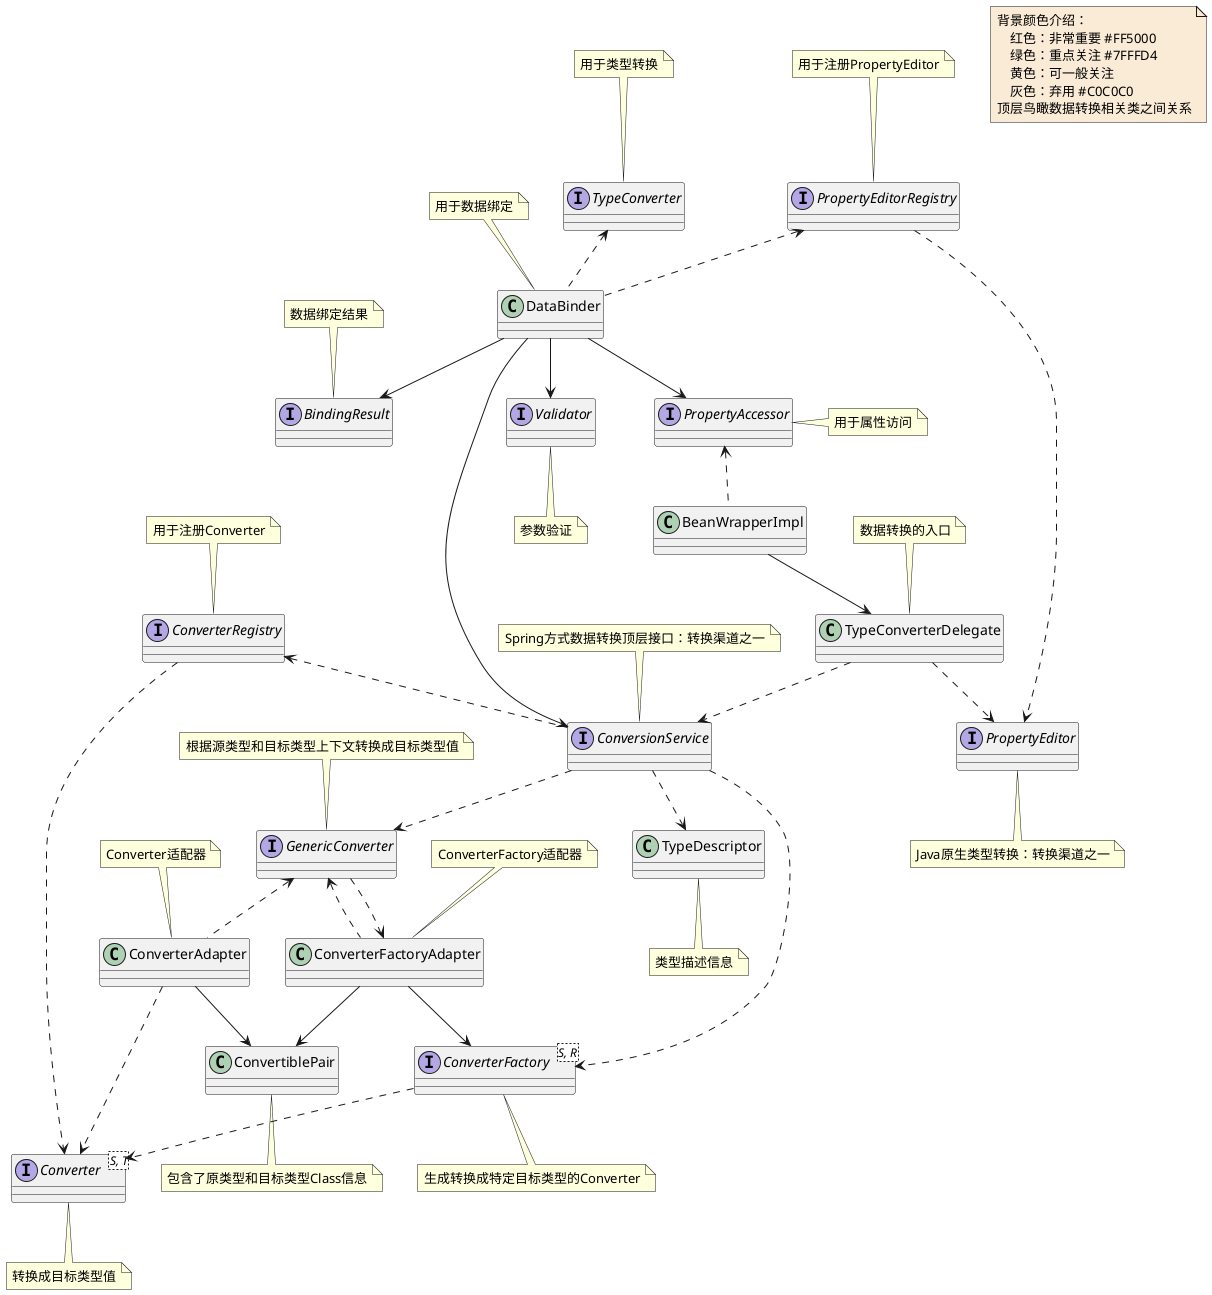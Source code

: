 @startuml

note  as N1 #FAEBD7
    背景颜色介绍：
        红色：非常重要 #FF5000
        绿色：重点关注 #7FFFD4
        黄色：可一般关注
        灰色：弃用 #C0C0C0
    顶层鸟瞰数据转换相关类之间关系
end note

interface BindingResult
note top : 数据绑定结果

interface ConversionService
note top : Spring方式数据转换顶层接口：转换渠道之一

class ConverterFactoryAdapter
note top : ConverterFactory适配器


interface ConverterRegistry
note top : 用于注册Converter

class ConverterAdapter
note top : Converter适配器

class ConvertiblePair
note bottom : 包含了原类型和目标类型Class信息

class DataBinder
note top : 用于数据绑定


interface GenericConverter
note top : 根据源类型和目标类型上下文转换成目标类型值

interface Converter<S, T>
note bottom : 转换成目标类型值


interface ConverterFactory<S, R>
note bottom : 生成转换成特定目标类型的Converter

interface PropertyAccessor
note right : 用于属性访问
class BeanWrapperImpl

interface PropertyEditor
note bottom : Java原生类型转换：转换渠道之一

interface PropertyEditorRegistry
note top : 用于注册PropertyEditor


interface TypeConverter
note top : 用于类型转换

class TypeConverterDelegate
note top : 数据转换的入口



class TypeDescriptor
note bottom : 类型描述信息

interface Validator
note bottom : 参数验证


BeanWrapperImpl --> TypeConverterDelegate

ConverterRegistry <.. ConversionService


ConversionService ..> ConverterFactory
ConversionService ..> GenericConverter
ConversionService ..> TypeDescriptor


ConverterAdapter ..> Converter
ConverterAdapter --> ConvertiblePair

ConverterFactory ..> Converter

ConverterFactoryAdapter --> ConverterFactory
ConverterFactoryAdapter --> ConvertiblePair


ConverterRegistry ..> Converter

DataBinder --> BindingResult
DataBinder --> ConversionService
DataBinder --> PropertyAccessor
DataBinder --> Validator


GenericConverter <.. ConverterAdapter
GenericConverter <.. ConverterFactoryAdapter
GenericConverter ..> ConverterFactoryAdapter


PropertyAccessor <.. BeanWrapperImpl

PropertyEditorRegistry <.. DataBinder
PropertyEditorRegistry ..> PropertyEditor

TypeConverter <.. DataBinder


TypeConverterDelegate ..> ConversionService
TypeConverterDelegate ..> PropertyEditor



@enduml